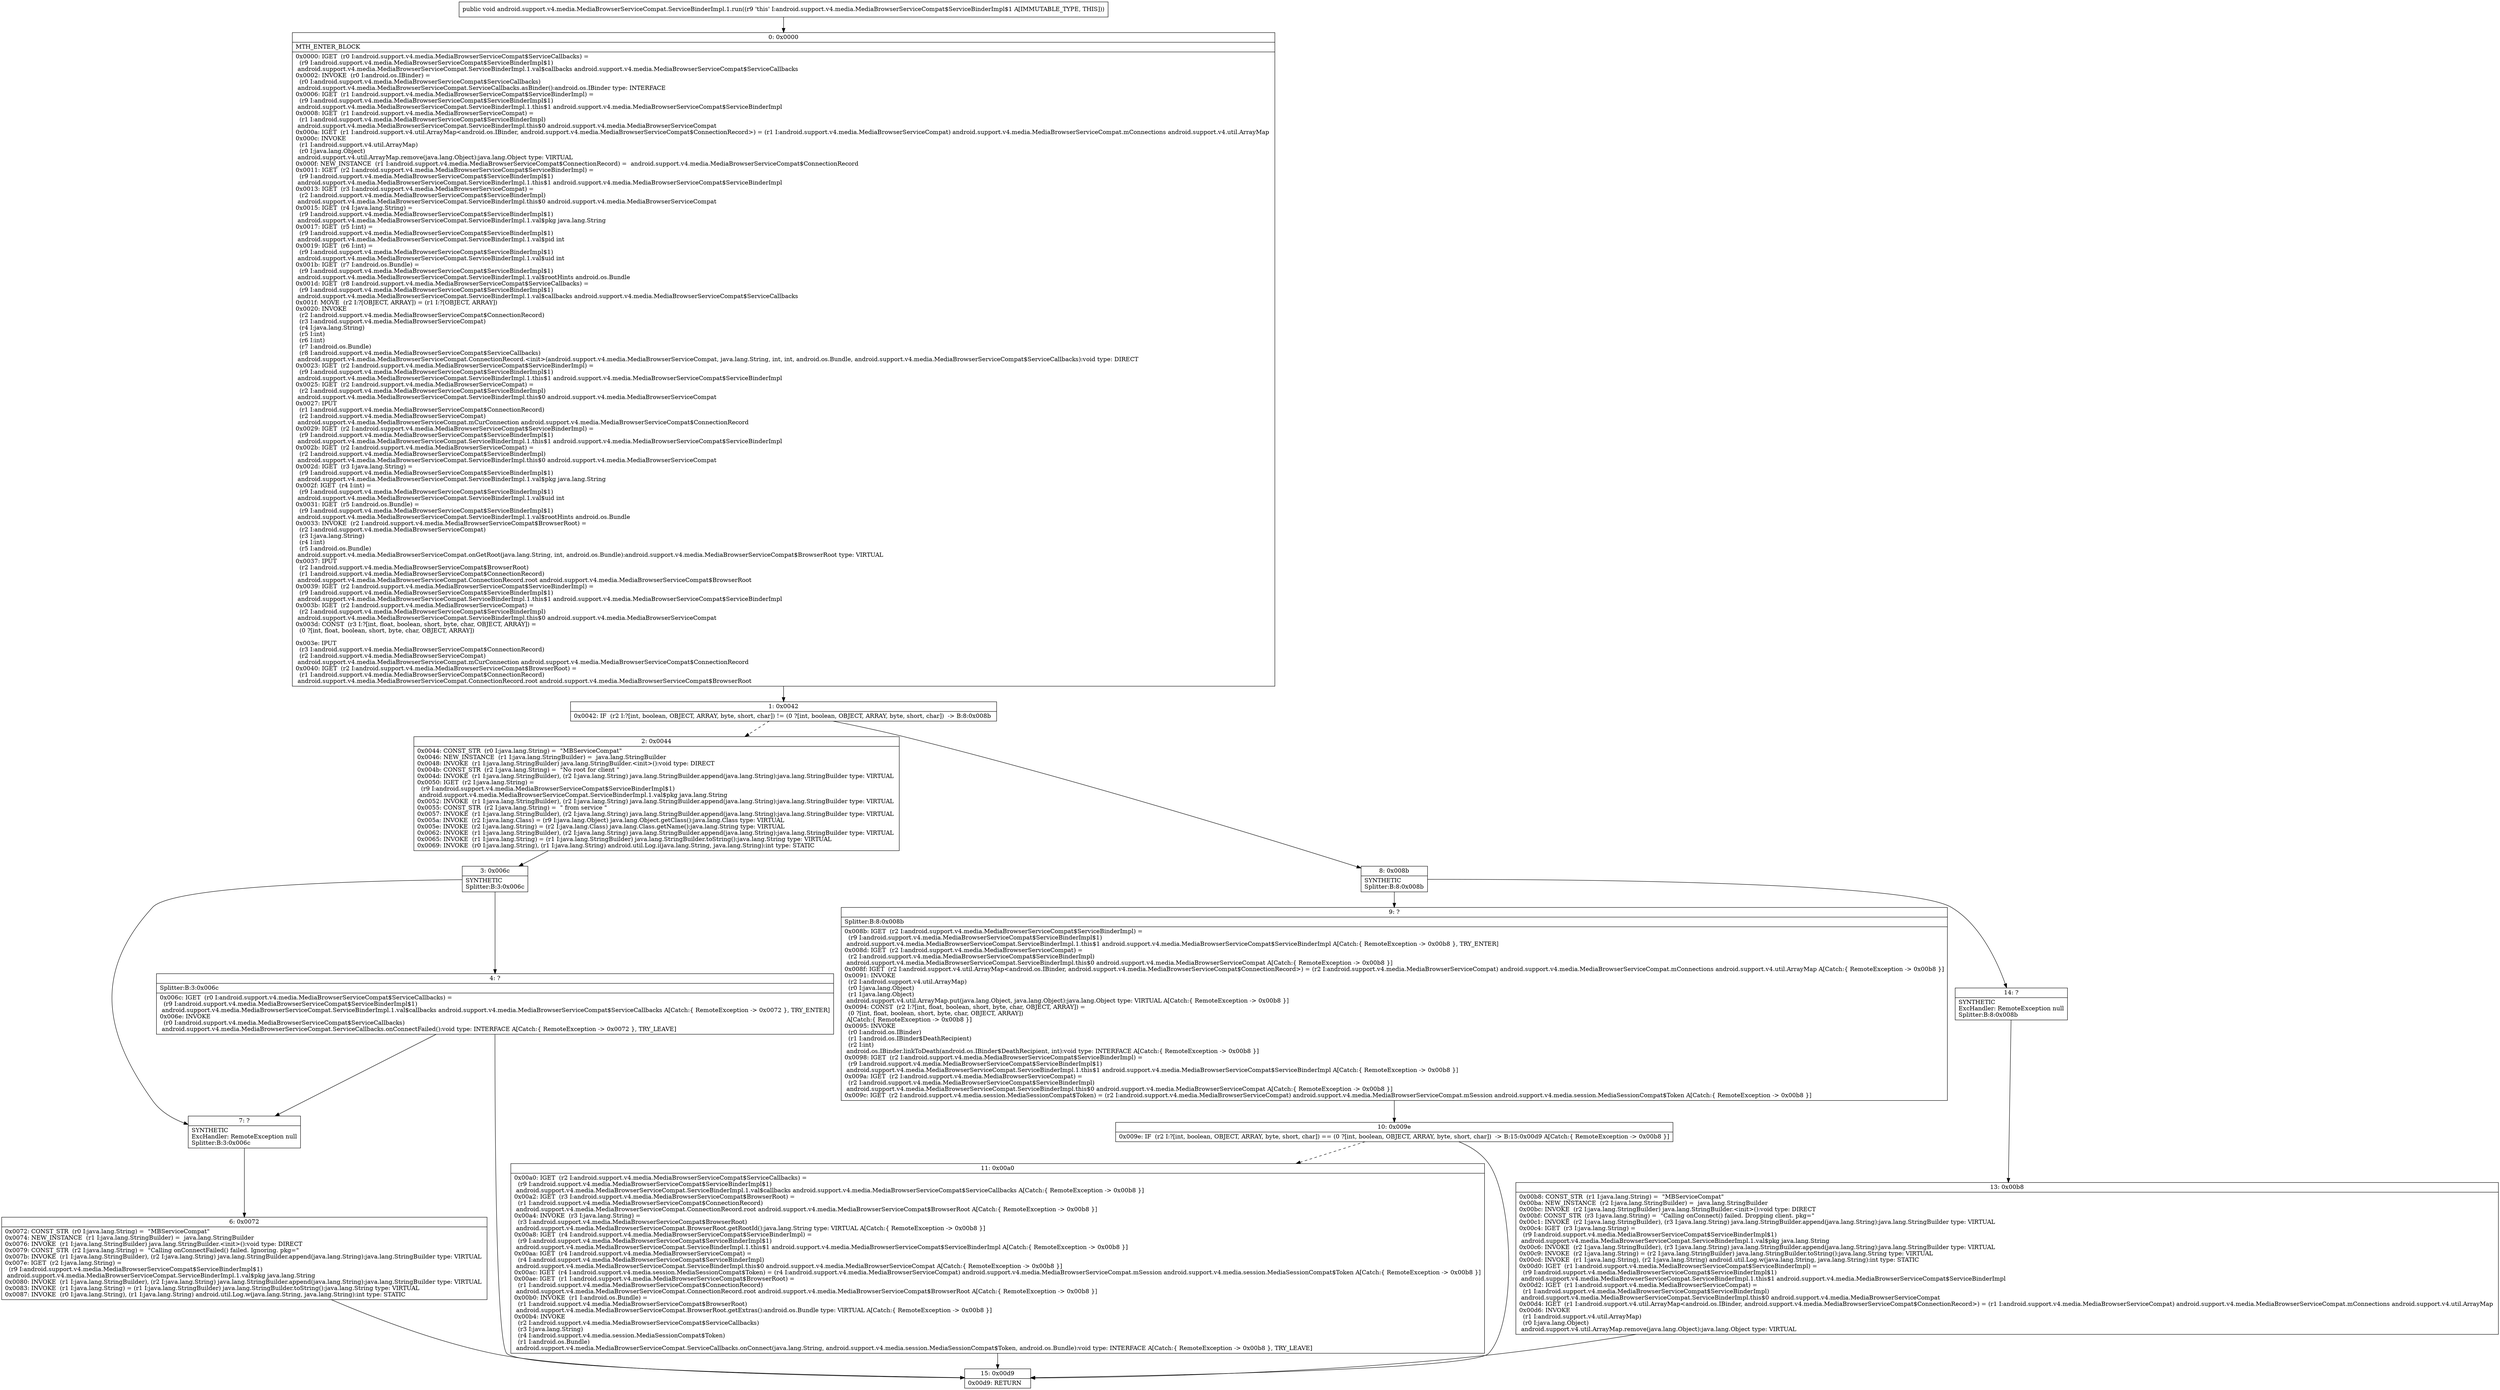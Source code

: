 digraph "CFG forandroid.support.v4.media.MediaBrowserServiceCompat.ServiceBinderImpl.1.run()V" {
Node_0 [shape=record,label="{0\:\ 0x0000|MTH_ENTER_BLOCK\l|0x0000: IGET  (r0 I:android.support.v4.media.MediaBrowserServiceCompat$ServiceCallbacks) = \l  (r9 I:android.support.v4.media.MediaBrowserServiceCompat$ServiceBinderImpl$1)\l android.support.v4.media.MediaBrowserServiceCompat.ServiceBinderImpl.1.val$callbacks android.support.v4.media.MediaBrowserServiceCompat$ServiceCallbacks \l0x0002: INVOKE  (r0 I:android.os.IBinder) = \l  (r0 I:android.support.v4.media.MediaBrowserServiceCompat$ServiceCallbacks)\l android.support.v4.media.MediaBrowserServiceCompat.ServiceCallbacks.asBinder():android.os.IBinder type: INTERFACE \l0x0006: IGET  (r1 I:android.support.v4.media.MediaBrowserServiceCompat$ServiceBinderImpl) = \l  (r9 I:android.support.v4.media.MediaBrowserServiceCompat$ServiceBinderImpl$1)\l android.support.v4.media.MediaBrowserServiceCompat.ServiceBinderImpl.1.this$1 android.support.v4.media.MediaBrowserServiceCompat$ServiceBinderImpl \l0x0008: IGET  (r1 I:android.support.v4.media.MediaBrowserServiceCompat) = \l  (r1 I:android.support.v4.media.MediaBrowserServiceCompat$ServiceBinderImpl)\l android.support.v4.media.MediaBrowserServiceCompat.ServiceBinderImpl.this$0 android.support.v4.media.MediaBrowserServiceCompat \l0x000a: IGET  (r1 I:android.support.v4.util.ArrayMap\<android.os.IBinder, android.support.v4.media.MediaBrowserServiceCompat$ConnectionRecord\>) = (r1 I:android.support.v4.media.MediaBrowserServiceCompat) android.support.v4.media.MediaBrowserServiceCompat.mConnections android.support.v4.util.ArrayMap \l0x000c: INVOKE  \l  (r1 I:android.support.v4.util.ArrayMap)\l  (r0 I:java.lang.Object)\l android.support.v4.util.ArrayMap.remove(java.lang.Object):java.lang.Object type: VIRTUAL \l0x000f: NEW_INSTANCE  (r1 I:android.support.v4.media.MediaBrowserServiceCompat$ConnectionRecord) =  android.support.v4.media.MediaBrowserServiceCompat$ConnectionRecord \l0x0011: IGET  (r2 I:android.support.v4.media.MediaBrowserServiceCompat$ServiceBinderImpl) = \l  (r9 I:android.support.v4.media.MediaBrowserServiceCompat$ServiceBinderImpl$1)\l android.support.v4.media.MediaBrowserServiceCompat.ServiceBinderImpl.1.this$1 android.support.v4.media.MediaBrowserServiceCompat$ServiceBinderImpl \l0x0013: IGET  (r3 I:android.support.v4.media.MediaBrowserServiceCompat) = \l  (r2 I:android.support.v4.media.MediaBrowserServiceCompat$ServiceBinderImpl)\l android.support.v4.media.MediaBrowserServiceCompat.ServiceBinderImpl.this$0 android.support.v4.media.MediaBrowserServiceCompat \l0x0015: IGET  (r4 I:java.lang.String) = \l  (r9 I:android.support.v4.media.MediaBrowserServiceCompat$ServiceBinderImpl$1)\l android.support.v4.media.MediaBrowserServiceCompat.ServiceBinderImpl.1.val$pkg java.lang.String \l0x0017: IGET  (r5 I:int) = \l  (r9 I:android.support.v4.media.MediaBrowserServiceCompat$ServiceBinderImpl$1)\l android.support.v4.media.MediaBrowserServiceCompat.ServiceBinderImpl.1.val$pid int \l0x0019: IGET  (r6 I:int) = \l  (r9 I:android.support.v4.media.MediaBrowserServiceCompat$ServiceBinderImpl$1)\l android.support.v4.media.MediaBrowserServiceCompat.ServiceBinderImpl.1.val$uid int \l0x001b: IGET  (r7 I:android.os.Bundle) = \l  (r9 I:android.support.v4.media.MediaBrowserServiceCompat$ServiceBinderImpl$1)\l android.support.v4.media.MediaBrowserServiceCompat.ServiceBinderImpl.1.val$rootHints android.os.Bundle \l0x001d: IGET  (r8 I:android.support.v4.media.MediaBrowserServiceCompat$ServiceCallbacks) = \l  (r9 I:android.support.v4.media.MediaBrowserServiceCompat$ServiceBinderImpl$1)\l android.support.v4.media.MediaBrowserServiceCompat.ServiceBinderImpl.1.val$callbacks android.support.v4.media.MediaBrowserServiceCompat$ServiceCallbacks \l0x001f: MOVE  (r2 I:?[OBJECT, ARRAY]) = (r1 I:?[OBJECT, ARRAY]) \l0x0020: INVOKE  \l  (r2 I:android.support.v4.media.MediaBrowserServiceCompat$ConnectionRecord)\l  (r3 I:android.support.v4.media.MediaBrowserServiceCompat)\l  (r4 I:java.lang.String)\l  (r5 I:int)\l  (r6 I:int)\l  (r7 I:android.os.Bundle)\l  (r8 I:android.support.v4.media.MediaBrowserServiceCompat$ServiceCallbacks)\l android.support.v4.media.MediaBrowserServiceCompat.ConnectionRecord.\<init\>(android.support.v4.media.MediaBrowserServiceCompat, java.lang.String, int, int, android.os.Bundle, android.support.v4.media.MediaBrowserServiceCompat$ServiceCallbacks):void type: DIRECT \l0x0023: IGET  (r2 I:android.support.v4.media.MediaBrowserServiceCompat$ServiceBinderImpl) = \l  (r9 I:android.support.v4.media.MediaBrowserServiceCompat$ServiceBinderImpl$1)\l android.support.v4.media.MediaBrowserServiceCompat.ServiceBinderImpl.1.this$1 android.support.v4.media.MediaBrowserServiceCompat$ServiceBinderImpl \l0x0025: IGET  (r2 I:android.support.v4.media.MediaBrowserServiceCompat) = \l  (r2 I:android.support.v4.media.MediaBrowserServiceCompat$ServiceBinderImpl)\l android.support.v4.media.MediaBrowserServiceCompat.ServiceBinderImpl.this$0 android.support.v4.media.MediaBrowserServiceCompat \l0x0027: IPUT  \l  (r1 I:android.support.v4.media.MediaBrowserServiceCompat$ConnectionRecord)\l  (r2 I:android.support.v4.media.MediaBrowserServiceCompat)\l android.support.v4.media.MediaBrowserServiceCompat.mCurConnection android.support.v4.media.MediaBrowserServiceCompat$ConnectionRecord \l0x0029: IGET  (r2 I:android.support.v4.media.MediaBrowserServiceCompat$ServiceBinderImpl) = \l  (r9 I:android.support.v4.media.MediaBrowserServiceCompat$ServiceBinderImpl$1)\l android.support.v4.media.MediaBrowserServiceCompat.ServiceBinderImpl.1.this$1 android.support.v4.media.MediaBrowserServiceCompat$ServiceBinderImpl \l0x002b: IGET  (r2 I:android.support.v4.media.MediaBrowserServiceCompat) = \l  (r2 I:android.support.v4.media.MediaBrowserServiceCompat$ServiceBinderImpl)\l android.support.v4.media.MediaBrowserServiceCompat.ServiceBinderImpl.this$0 android.support.v4.media.MediaBrowserServiceCompat \l0x002d: IGET  (r3 I:java.lang.String) = \l  (r9 I:android.support.v4.media.MediaBrowserServiceCompat$ServiceBinderImpl$1)\l android.support.v4.media.MediaBrowserServiceCompat.ServiceBinderImpl.1.val$pkg java.lang.String \l0x002f: IGET  (r4 I:int) = \l  (r9 I:android.support.v4.media.MediaBrowserServiceCompat$ServiceBinderImpl$1)\l android.support.v4.media.MediaBrowserServiceCompat.ServiceBinderImpl.1.val$uid int \l0x0031: IGET  (r5 I:android.os.Bundle) = \l  (r9 I:android.support.v4.media.MediaBrowserServiceCompat$ServiceBinderImpl$1)\l android.support.v4.media.MediaBrowserServiceCompat.ServiceBinderImpl.1.val$rootHints android.os.Bundle \l0x0033: INVOKE  (r2 I:android.support.v4.media.MediaBrowserServiceCompat$BrowserRoot) = \l  (r2 I:android.support.v4.media.MediaBrowserServiceCompat)\l  (r3 I:java.lang.String)\l  (r4 I:int)\l  (r5 I:android.os.Bundle)\l android.support.v4.media.MediaBrowserServiceCompat.onGetRoot(java.lang.String, int, android.os.Bundle):android.support.v4.media.MediaBrowserServiceCompat$BrowserRoot type: VIRTUAL \l0x0037: IPUT  \l  (r2 I:android.support.v4.media.MediaBrowserServiceCompat$BrowserRoot)\l  (r1 I:android.support.v4.media.MediaBrowserServiceCompat$ConnectionRecord)\l android.support.v4.media.MediaBrowserServiceCompat.ConnectionRecord.root android.support.v4.media.MediaBrowserServiceCompat$BrowserRoot \l0x0039: IGET  (r2 I:android.support.v4.media.MediaBrowserServiceCompat$ServiceBinderImpl) = \l  (r9 I:android.support.v4.media.MediaBrowserServiceCompat$ServiceBinderImpl$1)\l android.support.v4.media.MediaBrowserServiceCompat.ServiceBinderImpl.1.this$1 android.support.v4.media.MediaBrowserServiceCompat$ServiceBinderImpl \l0x003b: IGET  (r2 I:android.support.v4.media.MediaBrowserServiceCompat) = \l  (r2 I:android.support.v4.media.MediaBrowserServiceCompat$ServiceBinderImpl)\l android.support.v4.media.MediaBrowserServiceCompat.ServiceBinderImpl.this$0 android.support.v4.media.MediaBrowserServiceCompat \l0x003d: CONST  (r3 I:?[int, float, boolean, short, byte, char, OBJECT, ARRAY]) = \l  (0 ?[int, float, boolean, short, byte, char, OBJECT, ARRAY])\l \l0x003e: IPUT  \l  (r3 I:android.support.v4.media.MediaBrowserServiceCompat$ConnectionRecord)\l  (r2 I:android.support.v4.media.MediaBrowserServiceCompat)\l android.support.v4.media.MediaBrowserServiceCompat.mCurConnection android.support.v4.media.MediaBrowserServiceCompat$ConnectionRecord \l0x0040: IGET  (r2 I:android.support.v4.media.MediaBrowserServiceCompat$BrowserRoot) = \l  (r1 I:android.support.v4.media.MediaBrowserServiceCompat$ConnectionRecord)\l android.support.v4.media.MediaBrowserServiceCompat.ConnectionRecord.root android.support.v4.media.MediaBrowserServiceCompat$BrowserRoot \l}"];
Node_1 [shape=record,label="{1\:\ 0x0042|0x0042: IF  (r2 I:?[int, boolean, OBJECT, ARRAY, byte, short, char]) != (0 ?[int, boolean, OBJECT, ARRAY, byte, short, char])  \-\> B:8:0x008b \l}"];
Node_2 [shape=record,label="{2\:\ 0x0044|0x0044: CONST_STR  (r0 I:java.lang.String) =  \"MBServiceCompat\" \l0x0046: NEW_INSTANCE  (r1 I:java.lang.StringBuilder) =  java.lang.StringBuilder \l0x0048: INVOKE  (r1 I:java.lang.StringBuilder) java.lang.StringBuilder.\<init\>():void type: DIRECT \l0x004b: CONST_STR  (r2 I:java.lang.String) =  \"No root for client \" \l0x004d: INVOKE  (r1 I:java.lang.StringBuilder), (r2 I:java.lang.String) java.lang.StringBuilder.append(java.lang.String):java.lang.StringBuilder type: VIRTUAL \l0x0050: IGET  (r2 I:java.lang.String) = \l  (r9 I:android.support.v4.media.MediaBrowserServiceCompat$ServiceBinderImpl$1)\l android.support.v4.media.MediaBrowserServiceCompat.ServiceBinderImpl.1.val$pkg java.lang.String \l0x0052: INVOKE  (r1 I:java.lang.StringBuilder), (r2 I:java.lang.String) java.lang.StringBuilder.append(java.lang.String):java.lang.StringBuilder type: VIRTUAL \l0x0055: CONST_STR  (r2 I:java.lang.String) =  \" from service \" \l0x0057: INVOKE  (r1 I:java.lang.StringBuilder), (r2 I:java.lang.String) java.lang.StringBuilder.append(java.lang.String):java.lang.StringBuilder type: VIRTUAL \l0x005a: INVOKE  (r2 I:java.lang.Class) = (r9 I:java.lang.Object) java.lang.Object.getClass():java.lang.Class type: VIRTUAL \l0x005e: INVOKE  (r2 I:java.lang.String) = (r2 I:java.lang.Class) java.lang.Class.getName():java.lang.String type: VIRTUAL \l0x0062: INVOKE  (r1 I:java.lang.StringBuilder), (r2 I:java.lang.String) java.lang.StringBuilder.append(java.lang.String):java.lang.StringBuilder type: VIRTUAL \l0x0065: INVOKE  (r1 I:java.lang.String) = (r1 I:java.lang.StringBuilder) java.lang.StringBuilder.toString():java.lang.String type: VIRTUAL \l0x0069: INVOKE  (r0 I:java.lang.String), (r1 I:java.lang.String) android.util.Log.i(java.lang.String, java.lang.String):int type: STATIC \l}"];
Node_3 [shape=record,label="{3\:\ 0x006c|SYNTHETIC\lSplitter:B:3:0x006c\l}"];
Node_4 [shape=record,label="{4\:\ ?|Splitter:B:3:0x006c\l|0x006c: IGET  (r0 I:android.support.v4.media.MediaBrowserServiceCompat$ServiceCallbacks) = \l  (r9 I:android.support.v4.media.MediaBrowserServiceCompat$ServiceBinderImpl$1)\l android.support.v4.media.MediaBrowserServiceCompat.ServiceBinderImpl.1.val$callbacks android.support.v4.media.MediaBrowserServiceCompat$ServiceCallbacks A[Catch:\{ RemoteException \-\> 0x0072 \}, TRY_ENTER]\l0x006e: INVOKE  \l  (r0 I:android.support.v4.media.MediaBrowserServiceCompat$ServiceCallbacks)\l android.support.v4.media.MediaBrowserServiceCompat.ServiceCallbacks.onConnectFailed():void type: INTERFACE A[Catch:\{ RemoteException \-\> 0x0072 \}, TRY_LEAVE]\l}"];
Node_6 [shape=record,label="{6\:\ 0x0072|0x0072: CONST_STR  (r0 I:java.lang.String) =  \"MBServiceCompat\" \l0x0074: NEW_INSTANCE  (r1 I:java.lang.StringBuilder) =  java.lang.StringBuilder \l0x0076: INVOKE  (r1 I:java.lang.StringBuilder) java.lang.StringBuilder.\<init\>():void type: DIRECT \l0x0079: CONST_STR  (r2 I:java.lang.String) =  \"Calling onConnectFailed() failed. Ignoring. pkg=\" \l0x007b: INVOKE  (r1 I:java.lang.StringBuilder), (r2 I:java.lang.String) java.lang.StringBuilder.append(java.lang.String):java.lang.StringBuilder type: VIRTUAL \l0x007e: IGET  (r2 I:java.lang.String) = \l  (r9 I:android.support.v4.media.MediaBrowserServiceCompat$ServiceBinderImpl$1)\l android.support.v4.media.MediaBrowserServiceCompat.ServiceBinderImpl.1.val$pkg java.lang.String \l0x0080: INVOKE  (r1 I:java.lang.StringBuilder), (r2 I:java.lang.String) java.lang.StringBuilder.append(java.lang.String):java.lang.StringBuilder type: VIRTUAL \l0x0083: INVOKE  (r1 I:java.lang.String) = (r1 I:java.lang.StringBuilder) java.lang.StringBuilder.toString():java.lang.String type: VIRTUAL \l0x0087: INVOKE  (r0 I:java.lang.String), (r1 I:java.lang.String) android.util.Log.w(java.lang.String, java.lang.String):int type: STATIC \l}"];
Node_7 [shape=record,label="{7\:\ ?|SYNTHETIC\lExcHandler: RemoteException null\lSplitter:B:3:0x006c\l}"];
Node_8 [shape=record,label="{8\:\ 0x008b|SYNTHETIC\lSplitter:B:8:0x008b\l}"];
Node_9 [shape=record,label="{9\:\ ?|Splitter:B:8:0x008b\l|0x008b: IGET  (r2 I:android.support.v4.media.MediaBrowserServiceCompat$ServiceBinderImpl) = \l  (r9 I:android.support.v4.media.MediaBrowserServiceCompat$ServiceBinderImpl$1)\l android.support.v4.media.MediaBrowserServiceCompat.ServiceBinderImpl.1.this$1 android.support.v4.media.MediaBrowserServiceCompat$ServiceBinderImpl A[Catch:\{ RemoteException \-\> 0x00b8 \}, TRY_ENTER]\l0x008d: IGET  (r2 I:android.support.v4.media.MediaBrowserServiceCompat) = \l  (r2 I:android.support.v4.media.MediaBrowserServiceCompat$ServiceBinderImpl)\l android.support.v4.media.MediaBrowserServiceCompat.ServiceBinderImpl.this$0 android.support.v4.media.MediaBrowserServiceCompat A[Catch:\{ RemoteException \-\> 0x00b8 \}]\l0x008f: IGET  (r2 I:android.support.v4.util.ArrayMap\<android.os.IBinder, android.support.v4.media.MediaBrowserServiceCompat$ConnectionRecord\>) = (r2 I:android.support.v4.media.MediaBrowserServiceCompat) android.support.v4.media.MediaBrowserServiceCompat.mConnections android.support.v4.util.ArrayMap A[Catch:\{ RemoteException \-\> 0x00b8 \}]\l0x0091: INVOKE  \l  (r2 I:android.support.v4.util.ArrayMap)\l  (r0 I:java.lang.Object)\l  (r1 I:java.lang.Object)\l android.support.v4.util.ArrayMap.put(java.lang.Object, java.lang.Object):java.lang.Object type: VIRTUAL A[Catch:\{ RemoteException \-\> 0x00b8 \}]\l0x0094: CONST  (r2 I:?[int, float, boolean, short, byte, char, OBJECT, ARRAY]) = \l  (0 ?[int, float, boolean, short, byte, char, OBJECT, ARRAY])\l A[Catch:\{ RemoteException \-\> 0x00b8 \}]\l0x0095: INVOKE  \l  (r0 I:android.os.IBinder)\l  (r1 I:android.os.IBinder$DeathRecipient)\l  (r2 I:int)\l android.os.IBinder.linkToDeath(android.os.IBinder$DeathRecipient, int):void type: INTERFACE A[Catch:\{ RemoteException \-\> 0x00b8 \}]\l0x0098: IGET  (r2 I:android.support.v4.media.MediaBrowserServiceCompat$ServiceBinderImpl) = \l  (r9 I:android.support.v4.media.MediaBrowserServiceCompat$ServiceBinderImpl$1)\l android.support.v4.media.MediaBrowserServiceCompat.ServiceBinderImpl.1.this$1 android.support.v4.media.MediaBrowserServiceCompat$ServiceBinderImpl A[Catch:\{ RemoteException \-\> 0x00b8 \}]\l0x009a: IGET  (r2 I:android.support.v4.media.MediaBrowserServiceCompat) = \l  (r2 I:android.support.v4.media.MediaBrowserServiceCompat$ServiceBinderImpl)\l android.support.v4.media.MediaBrowserServiceCompat.ServiceBinderImpl.this$0 android.support.v4.media.MediaBrowserServiceCompat A[Catch:\{ RemoteException \-\> 0x00b8 \}]\l0x009c: IGET  (r2 I:android.support.v4.media.session.MediaSessionCompat$Token) = (r2 I:android.support.v4.media.MediaBrowserServiceCompat) android.support.v4.media.MediaBrowserServiceCompat.mSession android.support.v4.media.session.MediaSessionCompat$Token A[Catch:\{ RemoteException \-\> 0x00b8 \}]\l}"];
Node_10 [shape=record,label="{10\:\ 0x009e|0x009e: IF  (r2 I:?[int, boolean, OBJECT, ARRAY, byte, short, char]) == (0 ?[int, boolean, OBJECT, ARRAY, byte, short, char])  \-\> B:15:0x00d9 A[Catch:\{ RemoteException \-\> 0x00b8 \}]\l}"];
Node_11 [shape=record,label="{11\:\ 0x00a0|0x00a0: IGET  (r2 I:android.support.v4.media.MediaBrowserServiceCompat$ServiceCallbacks) = \l  (r9 I:android.support.v4.media.MediaBrowserServiceCompat$ServiceBinderImpl$1)\l android.support.v4.media.MediaBrowserServiceCompat.ServiceBinderImpl.1.val$callbacks android.support.v4.media.MediaBrowserServiceCompat$ServiceCallbacks A[Catch:\{ RemoteException \-\> 0x00b8 \}]\l0x00a2: IGET  (r3 I:android.support.v4.media.MediaBrowserServiceCompat$BrowserRoot) = \l  (r1 I:android.support.v4.media.MediaBrowserServiceCompat$ConnectionRecord)\l android.support.v4.media.MediaBrowserServiceCompat.ConnectionRecord.root android.support.v4.media.MediaBrowserServiceCompat$BrowserRoot A[Catch:\{ RemoteException \-\> 0x00b8 \}]\l0x00a4: INVOKE  (r3 I:java.lang.String) = \l  (r3 I:android.support.v4.media.MediaBrowserServiceCompat$BrowserRoot)\l android.support.v4.media.MediaBrowserServiceCompat.BrowserRoot.getRootId():java.lang.String type: VIRTUAL A[Catch:\{ RemoteException \-\> 0x00b8 \}]\l0x00a8: IGET  (r4 I:android.support.v4.media.MediaBrowserServiceCompat$ServiceBinderImpl) = \l  (r9 I:android.support.v4.media.MediaBrowserServiceCompat$ServiceBinderImpl$1)\l android.support.v4.media.MediaBrowserServiceCompat.ServiceBinderImpl.1.this$1 android.support.v4.media.MediaBrowserServiceCompat$ServiceBinderImpl A[Catch:\{ RemoteException \-\> 0x00b8 \}]\l0x00aa: IGET  (r4 I:android.support.v4.media.MediaBrowserServiceCompat) = \l  (r4 I:android.support.v4.media.MediaBrowserServiceCompat$ServiceBinderImpl)\l android.support.v4.media.MediaBrowserServiceCompat.ServiceBinderImpl.this$0 android.support.v4.media.MediaBrowserServiceCompat A[Catch:\{ RemoteException \-\> 0x00b8 \}]\l0x00ac: IGET  (r4 I:android.support.v4.media.session.MediaSessionCompat$Token) = (r4 I:android.support.v4.media.MediaBrowserServiceCompat) android.support.v4.media.MediaBrowserServiceCompat.mSession android.support.v4.media.session.MediaSessionCompat$Token A[Catch:\{ RemoteException \-\> 0x00b8 \}]\l0x00ae: IGET  (r1 I:android.support.v4.media.MediaBrowserServiceCompat$BrowserRoot) = \l  (r1 I:android.support.v4.media.MediaBrowserServiceCompat$ConnectionRecord)\l android.support.v4.media.MediaBrowserServiceCompat.ConnectionRecord.root android.support.v4.media.MediaBrowserServiceCompat$BrowserRoot A[Catch:\{ RemoteException \-\> 0x00b8 \}]\l0x00b0: INVOKE  (r1 I:android.os.Bundle) = \l  (r1 I:android.support.v4.media.MediaBrowserServiceCompat$BrowserRoot)\l android.support.v4.media.MediaBrowserServiceCompat.BrowserRoot.getExtras():android.os.Bundle type: VIRTUAL A[Catch:\{ RemoteException \-\> 0x00b8 \}]\l0x00b4: INVOKE  \l  (r2 I:android.support.v4.media.MediaBrowserServiceCompat$ServiceCallbacks)\l  (r3 I:java.lang.String)\l  (r4 I:android.support.v4.media.session.MediaSessionCompat$Token)\l  (r1 I:android.os.Bundle)\l android.support.v4.media.MediaBrowserServiceCompat.ServiceCallbacks.onConnect(java.lang.String, android.support.v4.media.session.MediaSessionCompat$Token, android.os.Bundle):void type: INTERFACE A[Catch:\{ RemoteException \-\> 0x00b8 \}, TRY_LEAVE]\l}"];
Node_13 [shape=record,label="{13\:\ 0x00b8|0x00b8: CONST_STR  (r1 I:java.lang.String) =  \"MBServiceCompat\" \l0x00ba: NEW_INSTANCE  (r2 I:java.lang.StringBuilder) =  java.lang.StringBuilder \l0x00bc: INVOKE  (r2 I:java.lang.StringBuilder) java.lang.StringBuilder.\<init\>():void type: DIRECT \l0x00bf: CONST_STR  (r3 I:java.lang.String) =  \"Calling onConnect() failed. Dropping client. pkg=\" \l0x00c1: INVOKE  (r2 I:java.lang.StringBuilder), (r3 I:java.lang.String) java.lang.StringBuilder.append(java.lang.String):java.lang.StringBuilder type: VIRTUAL \l0x00c4: IGET  (r3 I:java.lang.String) = \l  (r9 I:android.support.v4.media.MediaBrowserServiceCompat$ServiceBinderImpl$1)\l android.support.v4.media.MediaBrowserServiceCompat.ServiceBinderImpl.1.val$pkg java.lang.String \l0x00c6: INVOKE  (r2 I:java.lang.StringBuilder), (r3 I:java.lang.String) java.lang.StringBuilder.append(java.lang.String):java.lang.StringBuilder type: VIRTUAL \l0x00c9: INVOKE  (r2 I:java.lang.String) = (r2 I:java.lang.StringBuilder) java.lang.StringBuilder.toString():java.lang.String type: VIRTUAL \l0x00cd: INVOKE  (r1 I:java.lang.String), (r2 I:java.lang.String) android.util.Log.w(java.lang.String, java.lang.String):int type: STATIC \l0x00d0: IGET  (r1 I:android.support.v4.media.MediaBrowserServiceCompat$ServiceBinderImpl) = \l  (r9 I:android.support.v4.media.MediaBrowserServiceCompat$ServiceBinderImpl$1)\l android.support.v4.media.MediaBrowserServiceCompat.ServiceBinderImpl.1.this$1 android.support.v4.media.MediaBrowserServiceCompat$ServiceBinderImpl \l0x00d2: IGET  (r1 I:android.support.v4.media.MediaBrowserServiceCompat) = \l  (r1 I:android.support.v4.media.MediaBrowserServiceCompat$ServiceBinderImpl)\l android.support.v4.media.MediaBrowserServiceCompat.ServiceBinderImpl.this$0 android.support.v4.media.MediaBrowserServiceCompat \l0x00d4: IGET  (r1 I:android.support.v4.util.ArrayMap\<android.os.IBinder, android.support.v4.media.MediaBrowserServiceCompat$ConnectionRecord\>) = (r1 I:android.support.v4.media.MediaBrowserServiceCompat) android.support.v4.media.MediaBrowserServiceCompat.mConnections android.support.v4.util.ArrayMap \l0x00d6: INVOKE  \l  (r1 I:android.support.v4.util.ArrayMap)\l  (r0 I:java.lang.Object)\l android.support.v4.util.ArrayMap.remove(java.lang.Object):java.lang.Object type: VIRTUAL \l}"];
Node_14 [shape=record,label="{14\:\ ?|SYNTHETIC\lExcHandler: RemoteException null\lSplitter:B:8:0x008b\l}"];
Node_15 [shape=record,label="{15\:\ 0x00d9|0x00d9: RETURN   \l}"];
MethodNode[shape=record,label="{public void android.support.v4.media.MediaBrowserServiceCompat.ServiceBinderImpl.1.run((r9 'this' I:android.support.v4.media.MediaBrowserServiceCompat$ServiceBinderImpl$1 A[IMMUTABLE_TYPE, THIS])) }"];
MethodNode -> Node_0;
Node_0 -> Node_1;
Node_1 -> Node_2[style=dashed];
Node_1 -> Node_8;
Node_2 -> Node_3;
Node_3 -> Node_4;
Node_3 -> Node_7;
Node_4 -> Node_7;
Node_4 -> Node_15;
Node_6 -> Node_15;
Node_7 -> Node_6;
Node_8 -> Node_9;
Node_8 -> Node_14;
Node_9 -> Node_10;
Node_10 -> Node_11[style=dashed];
Node_10 -> Node_15;
Node_11 -> Node_15;
Node_13 -> Node_15;
Node_14 -> Node_13;
}

